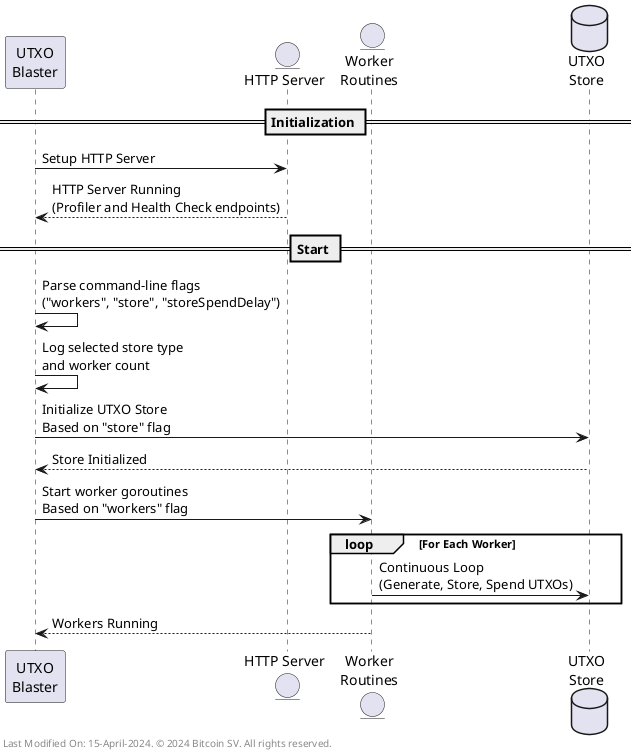 @startuml UTXOBlaster Initialization and Start

participant "UTXO\nBlaster" as Main
entity "HTTP Server" as HTTPServer
entity "Worker\nRoutines" as Workers
database "UTXO\nStore" as UTXOStore

== Initialization ==
Main -> HTTPServer: Setup HTTP Server
HTTPServer --> Main: HTTP Server Running\n(Profiler and Health Check endpoints)

== Start ==
Main -> Main: Parse command-line flags\n("workers", "store", "storeSpendDelay")
Main -> Main: Log selected store type\nand worker count
Main -> UTXOStore: Initialize UTXO Store\nBased on "store" flag
UTXOStore --> Main: Store Initialized
Main -> Workers: Start worker goroutines\nBased on "workers" flag
loop For Each Worker
    Workers -> UTXOStore: Continuous Loop\n(Generate, Store, Spend UTXOs)
end
Workers --> Main: Workers Running

left footer " Last Modified On: 15-April-2024. © 2024 Bitcoin SV. All rights reserved."

@enduml
